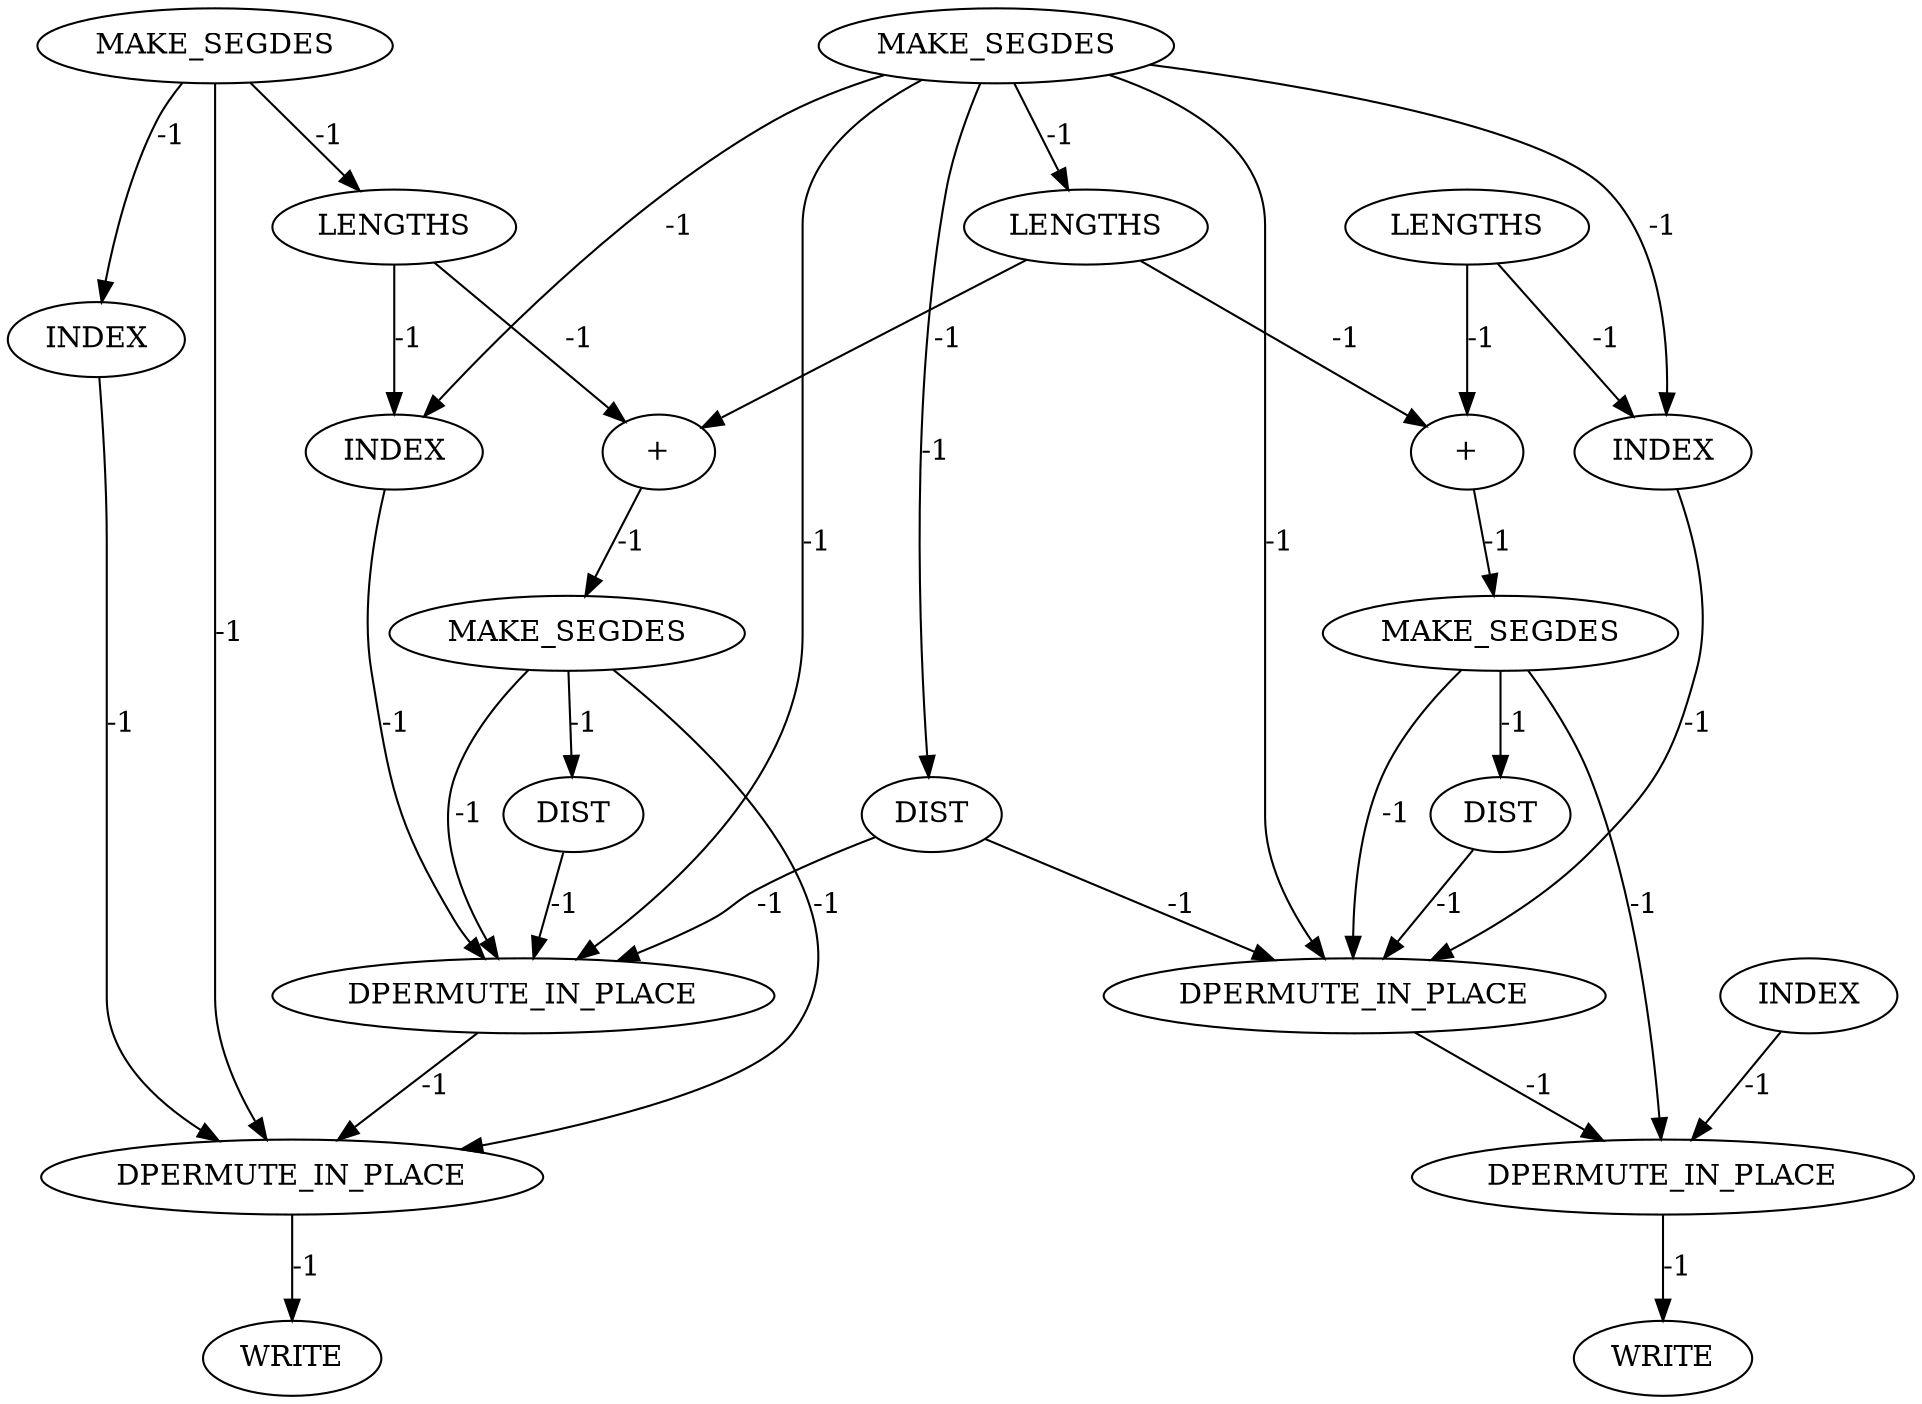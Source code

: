digraph {
	convex_hull_large_rl_INST_3486 [label=WRITE cost=0]
	convex_hull_large_rl_INST_3532 [label="+" cost=0]
	convex_hull_large_rl_INST_280 [label=MAKE_SEGDES cost=0]
	convex_hull_large_rl_INST_6325 [label=DPERMUTE_IN_PLACE cost=0]
	convex_hull_large_rl_INST_3451 [label="+" cost=0]
	convex_hull_large_rl_INST_6326 [label=DPERMUTE_IN_PLACE cost=0]
	convex_hull_large_rl_INST_3509 [label=INDEX cost=0]
	convex_hull_large_rl_INST_6327 [label=DPERMUTE_IN_PLACE cost=0]
	convex_hull_large_rl_INST_3521 [label=INDEX cost=0]
	convex_hull_large_rl_INST_3462 [label=DIST cost=0]
	convex_hull_large_rl_INST_3567 [label=WRITE cost=0]
	convex_hull_large_rl_INST_3412 [label=MAKE_SEGDES cost=0]
	convex_hull_large_rl_INST_3432 [label=LENGTHS cost=0]
	convex_hull_large_rl_INST_3418 [label=DIST cost=0]
	convex_hull_large_rl_INST_3456 [label=MAKE_SEGDES cost=0]
	convex_hull_large_rl_INST_3440 [label=INDEX cost=0]
	convex_hull_large_rl_INST_6328 [label=DPERMUTE_IN_PLACE cost=0]
	convex_hull_large_rl_INST_3537 [label=MAKE_SEGDES cost=0]
	convex_hull_large_rl_INST_3543 [label=DIST cost=0]
	convex_hull_large_rl_INST_3428 [label=INDEX cost=0]
	convex_hull_large_rl_INST_3513 [label=LENGTHS cost=0]
	convex_hull_large_rl_INST_3450 [label=LENGTHS cost=0]
	convex_hull_large_rl_INST_3532 -> convex_hull_large_rl_INST_3537 [label=-1 cost=-1]
	convex_hull_large_rl_INST_280 -> convex_hull_large_rl_INST_3428 [label=-1 cost=-1]
	convex_hull_large_rl_INST_280 -> convex_hull_large_rl_INST_3432 [label=-1 cost=-1]
	convex_hull_large_rl_INST_280 -> convex_hull_large_rl_INST_6326 [label=-1 cost=-1]
	convex_hull_large_rl_INST_6325 -> convex_hull_large_rl_INST_6326 [label=-1 cost=-1]
	convex_hull_large_rl_INST_3451 -> convex_hull_large_rl_INST_3456 [label=-1 cost=-1]
	convex_hull_large_rl_INST_6326 -> convex_hull_large_rl_INST_3486 [label=-1 cost=-1]
	convex_hull_large_rl_INST_3509 -> convex_hull_large_rl_INST_6328 [label=-1 cost=-1]
	convex_hull_large_rl_INST_6327 -> convex_hull_large_rl_INST_6328 [label=-1 cost=-1]
	convex_hull_large_rl_INST_3521 -> convex_hull_large_rl_INST_6327 [label=-1 cost=-1]
	convex_hull_large_rl_INST_3462 -> convex_hull_large_rl_INST_6325 [label=-1 cost=-1]
	convex_hull_large_rl_INST_3412 -> convex_hull_large_rl_INST_3418 [label=-1 cost=-1]
	convex_hull_large_rl_INST_3412 -> convex_hull_large_rl_INST_3440 [label=-1 cost=-1]
	convex_hull_large_rl_INST_3412 -> convex_hull_large_rl_INST_3450 [label=-1 cost=-1]
	convex_hull_large_rl_INST_3412 -> convex_hull_large_rl_INST_6325 [label=-1 cost=-1]
	convex_hull_large_rl_INST_3412 -> convex_hull_large_rl_INST_3521 [label=-1 cost=-1]
	convex_hull_large_rl_INST_3412 -> convex_hull_large_rl_INST_6327 [label=-1 cost=-1]
	convex_hull_large_rl_INST_3432 -> convex_hull_large_rl_INST_3440 [label=-1 cost=-1]
	convex_hull_large_rl_INST_3432 -> convex_hull_large_rl_INST_3451 [label=-1 cost=-1]
	convex_hull_large_rl_INST_3418 -> convex_hull_large_rl_INST_6325 [label=-1 cost=-1]
	convex_hull_large_rl_INST_3418 -> convex_hull_large_rl_INST_6327 [label=-1 cost=-1]
	convex_hull_large_rl_INST_3456 -> convex_hull_large_rl_INST_3462 [label=-1 cost=-1]
	convex_hull_large_rl_INST_3456 -> convex_hull_large_rl_INST_6325 [label=-1 cost=-1]
	convex_hull_large_rl_INST_3456 -> convex_hull_large_rl_INST_6326 [label=-1 cost=-1]
	convex_hull_large_rl_INST_3440 -> convex_hull_large_rl_INST_6325 [label=-1 cost=-1]
	convex_hull_large_rl_INST_6328 -> convex_hull_large_rl_INST_3567 [label=-1 cost=-1]
	convex_hull_large_rl_INST_3537 -> convex_hull_large_rl_INST_3543 [label=-1 cost=-1]
	convex_hull_large_rl_INST_3537 -> convex_hull_large_rl_INST_6327 [label=-1 cost=-1]
	convex_hull_large_rl_INST_3537 -> convex_hull_large_rl_INST_6328 [label=-1 cost=-1]
	convex_hull_large_rl_INST_3543 -> convex_hull_large_rl_INST_6327 [label=-1 cost=-1]
	convex_hull_large_rl_INST_3428 -> convex_hull_large_rl_INST_6326 [label=-1 cost=-1]
	convex_hull_large_rl_INST_3513 -> convex_hull_large_rl_INST_3521 [label=-1 cost=-1]
	convex_hull_large_rl_INST_3513 -> convex_hull_large_rl_INST_3532 [label=-1 cost=-1]
	convex_hull_large_rl_INST_3450 -> convex_hull_large_rl_INST_3451 [label=-1 cost=-1]
	convex_hull_large_rl_INST_3450 -> convex_hull_large_rl_INST_3532 [label=-1 cost=-1]
}
